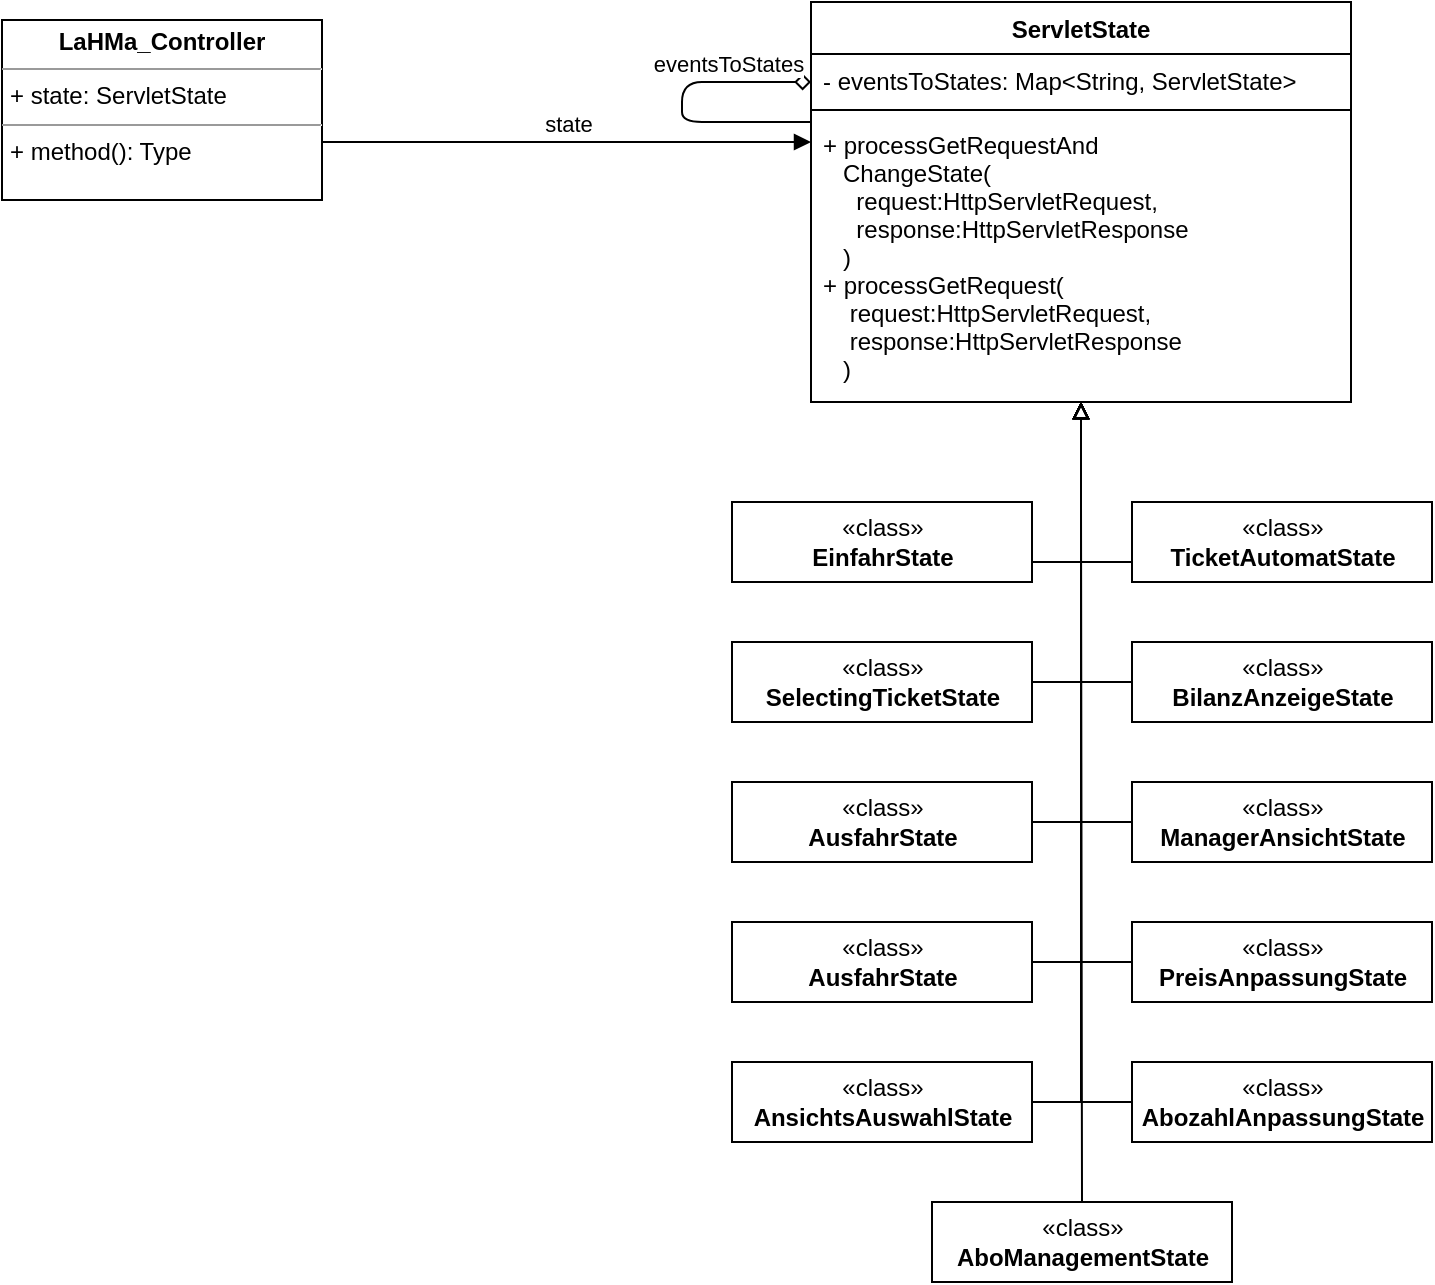 <mxfile version="10.8.0" type="device"><diagram name="Page-1" id="c4acf3e9-155e-7222-9cf6-157b1a14988f"><mxGraphModel dx="842" dy="548" grid="1" gridSize="10" guides="1" tooltips="1" connect="1" arrows="1" fold="1" page="1" pageScale="1" pageWidth="850" pageHeight="1100" background="#ffffff" math="0" shadow="0"><root><mxCell id="0"/><mxCell id="1" parent="0"/><mxCell id="D-Fg335USDJCgf324UIB-3" value="" style="edgeStyle=orthogonalEdgeStyle;rounded=0;orthogonalLoop=1;jettySize=auto;html=1;endArrow=none;endFill=0;startArrow=block;startFill=0;" edge="1" parent="1" source="D-Fg335USDJCgf324UIB-46" target="D-Fg335USDJCgf324UIB-2"><mxGeometry relative="1" as="geometry"><mxPoint x="559.667" y="200" as="sourcePoint"/><Array as="points"><mxPoint x="560" y="350"/></Array></mxGeometry></mxCell><mxCell id="D-Fg335USDJCgf324UIB-2" value="«class»&lt;br&gt;&lt;b&gt;BilanzAnzeigeState&lt;/b&gt;" style="html=1;" vertex="1" parent="1"><mxGeometry x="585" y="330" width="150" height="40" as="geometry"/></mxCell><mxCell id="D-Fg335USDJCgf324UIB-5" value="" style="edgeStyle=orthogonalEdgeStyle;rounded=0;orthogonalLoop=1;jettySize=auto;html=1;endArrow=none;endFill=0;startArrow=block;startFill=0;" edge="1" parent="1" target="D-Fg335USDJCgf324UIB-6" source="D-Fg335USDJCgf324UIB-46"><mxGeometry relative="1" as="geometry"><mxPoint x="559.667" y="200" as="sourcePoint"/><Array as="points"><mxPoint x="560" y="290"/></Array></mxGeometry></mxCell><mxCell id="D-Fg335USDJCgf324UIB-6" value="«class»&lt;br&gt;&lt;b&gt;TicketAutomatState&lt;/b&gt;" style="html=1;" vertex="1" parent="1"><mxGeometry x="585" y="260" width="150" height="40" as="geometry"/></mxCell><mxCell id="D-Fg335USDJCgf324UIB-7" value="" style="edgeStyle=orthogonalEdgeStyle;rounded=0;orthogonalLoop=1;jettySize=auto;html=1;endArrow=none;endFill=0;startArrow=block;startFill=0;" edge="1" parent="1" target="D-Fg335USDJCgf324UIB-8" source="D-Fg335USDJCgf324UIB-46"><mxGeometry relative="1" as="geometry"><mxPoint x="559.667" y="200" as="sourcePoint"/><Array as="points"><mxPoint x="560" y="350"/></Array></mxGeometry></mxCell><mxCell id="D-Fg335USDJCgf324UIB-8" value="«class»&lt;br&gt;&lt;b&gt;SelectingTicketState&lt;/b&gt;" style="html=1;" vertex="1" parent="1"><mxGeometry x="385" y="330" width="150" height="40" as="geometry"/></mxCell><mxCell id="D-Fg335USDJCgf324UIB-22" value="«class»&lt;br&gt;&lt;b&gt;PreisAnpassungState&lt;/b&gt;" style="html=1;" vertex="1" parent="1"><mxGeometry x="585" y="470" width="150" height="40" as="geometry"/></mxCell><mxCell id="D-Fg335USDJCgf324UIB-23" value="" style="edgeStyle=orthogonalEdgeStyle;rounded=0;orthogonalLoop=1;jettySize=auto;html=1;endArrow=none;endFill=0;startArrow=block;startFill=0;" edge="1" parent="1" source="D-Fg335USDJCgf324UIB-46" target="D-Fg335USDJCgf324UIB-22"><mxGeometry relative="1" as="geometry"><mxPoint x="559.667" y="200" as="sourcePoint"/><mxPoint x="175.471" y="280" as="targetPoint"/><Array as="points"><mxPoint x="560" y="490"/></Array></mxGeometry></mxCell><mxCell id="D-Fg335USDJCgf324UIB-24" value="«class»&lt;br&gt;&lt;b&gt;ManagerAnsichtState&lt;/b&gt;&lt;br&gt;" style="html=1;" vertex="1" parent="1"><mxGeometry x="585" y="400" width="150" height="40" as="geometry"/></mxCell><mxCell id="D-Fg335USDJCgf324UIB-25" value="«class»&lt;br&gt;&lt;b&gt;EinfahrState&lt;/b&gt;&lt;br&gt;" style="html=1;" vertex="1" parent="1"><mxGeometry x="385" y="260" width="150" height="40" as="geometry"/></mxCell><mxCell id="D-Fg335USDJCgf324UIB-26" value="«class»&lt;br&gt;&lt;b&gt;AusfahrState&lt;/b&gt;&lt;br&gt;" style="html=1;" vertex="1" parent="1"><mxGeometry x="385" y="400" width="150" height="40" as="geometry"/></mxCell><mxCell id="D-Fg335USDJCgf324UIB-27" value="" style="edgeStyle=orthogonalEdgeStyle;rounded=0;orthogonalLoop=1;jettySize=auto;html=1;endArrow=none;endFill=0;startArrow=block;startFill=0;" edge="1" parent="1" source="D-Fg335USDJCgf324UIB-46" target="D-Fg335USDJCgf324UIB-25"><mxGeometry relative="1" as="geometry"><mxPoint x="559.667" y="200" as="sourcePoint"/><mxPoint x="605" y="299.667" as="targetPoint"/><Array as="points"><mxPoint x="560" y="290"/></Array></mxGeometry></mxCell><mxCell id="D-Fg335USDJCgf324UIB-28" value="" style="edgeStyle=orthogonalEdgeStyle;rounded=0;orthogonalLoop=1;jettySize=auto;html=1;endArrow=none;endFill=0;startArrow=block;startFill=0;" edge="1" parent="1" source="D-Fg335USDJCgf324UIB-46" target="D-Fg335USDJCgf324UIB-24"><mxGeometry relative="1" as="geometry"><mxPoint x="559.667" y="200" as="sourcePoint"/><mxPoint x="610" y="509.667" as="targetPoint"/><Array as="points"><mxPoint x="560" y="420"/></Array></mxGeometry></mxCell><mxCell id="D-Fg335USDJCgf324UIB-29" value="" style="edgeStyle=orthogonalEdgeStyle;rounded=0;orthogonalLoop=1;jettySize=auto;html=1;endArrow=none;endFill=0;startArrow=block;startFill=0;" edge="1" parent="1" source="D-Fg335USDJCgf324UIB-46" target="D-Fg335USDJCgf324UIB-26"><mxGeometry relative="1" as="geometry"><mxPoint x="559.667" y="200" as="sourcePoint"/><mxPoint x="610" y="439.667" as="targetPoint"/><Array as="points"><mxPoint x="560" y="420"/></Array></mxGeometry></mxCell><mxCell id="D-Fg335USDJCgf324UIB-30" value="«class»&lt;br&gt;&lt;b&gt;AusfahrState&lt;/b&gt;&lt;br&gt;" style="html=1;" vertex="1" parent="1"><mxGeometry x="385" y="470" width="150" height="40" as="geometry"/></mxCell><mxCell id="D-Fg335USDJCgf324UIB-31" value="" style="edgeStyle=orthogonalEdgeStyle;rounded=0;orthogonalLoop=1;jettySize=auto;html=1;endArrow=none;endFill=0;startArrow=block;startFill=0;" edge="1" parent="1" source="D-Fg335USDJCgf324UIB-46" target="D-Fg335USDJCgf324UIB-30"><mxGeometry relative="1" as="geometry"><mxPoint x="559.667" y="200" as="sourcePoint"/><mxPoint x="605" y="509.667" as="targetPoint"/><Array as="points"><mxPoint x="560" y="490"/></Array></mxGeometry></mxCell><mxCell id="D-Fg335USDJCgf324UIB-32" value="«class»&lt;br&gt;&lt;b&gt;AnsichtsAuswahlState&lt;/b&gt;&lt;br&gt;" style="html=1;" vertex="1" parent="1"><mxGeometry x="385" y="540" width="150" height="40" as="geometry"/></mxCell><mxCell id="D-Fg335USDJCgf324UIB-33" value="" style="edgeStyle=orthogonalEdgeStyle;rounded=0;orthogonalLoop=1;jettySize=auto;html=1;endArrow=none;endFill=0;startArrow=block;startFill=0;" edge="1" parent="1" source="D-Fg335USDJCgf324UIB-46" target="D-Fg335USDJCgf324UIB-32"><mxGeometry relative="1" as="geometry"><mxPoint x="559.667" y="200" as="sourcePoint"/><mxPoint x="535" y="509.667" as="targetPoint"/><Array as="points"><mxPoint x="560" y="560"/></Array></mxGeometry></mxCell><mxCell id="D-Fg335USDJCgf324UIB-34" value="«class»&lt;br&gt;&lt;b&gt;AbozahlAnpassungState&lt;/b&gt;&lt;br&gt;" style="html=1;" vertex="1" parent="1"><mxGeometry x="585" y="540" width="150" height="40" as="geometry"/></mxCell><mxCell id="D-Fg335USDJCgf324UIB-36" value="" style="edgeStyle=orthogonalEdgeStyle;rounded=0;orthogonalLoop=1;jettySize=auto;html=1;endArrow=none;endFill=0;startArrow=block;startFill=0;" edge="1" parent="1" source="D-Fg335USDJCgf324UIB-46" target="D-Fg335USDJCgf324UIB-34"><mxGeometry relative="1" as="geometry"><mxPoint x="559.667" y="200" as="sourcePoint"/><mxPoint x="545" y="579.667" as="targetPoint"/><Array as="points"><mxPoint x="560" y="560"/></Array></mxGeometry></mxCell><mxCell id="D-Fg335USDJCgf324UIB-37" value="«class»&lt;br&gt;&lt;b&gt;AboManagementState&lt;/b&gt;&lt;br&gt;" style="html=1;" vertex="1" parent="1"><mxGeometry x="485" y="610" width="150" height="40" as="geometry"/></mxCell><mxCell id="D-Fg335USDJCgf324UIB-38" value="" style="edgeStyle=orthogonalEdgeStyle;rounded=0;orthogonalLoop=1;jettySize=auto;html=1;endArrow=none;endFill=0;startArrow=block;startFill=0;" edge="1" parent="1" source="D-Fg335USDJCgf324UIB-46" target="D-Fg335USDJCgf324UIB-37"><mxGeometry relative="1" as="geometry"><mxPoint x="559.667" y="200" as="sourcePoint"/><mxPoint x="595" y="569.667" as="targetPoint"/><Array as="points"><mxPoint x="560" y="260"/><mxPoint x="560" y="260"/></Array></mxGeometry></mxCell><mxCell id="D-Fg335USDJCgf324UIB-41" value="&lt;span&gt;eventsToStates&lt;/span&gt;" style="html=1;verticalAlign=bottom;endArrow=none;edgeStyle=orthogonalEdgeStyle;startArrow=diamond;startFill=0;endFill=0;" edge="1" parent="1" source="D-Fg335USDJCgf324UIB-43" target="D-Fg335USDJCgf324UIB-43"><mxGeometry x="-0.44" width="80" relative="1" as="geometry"><mxPoint x="220" y="230" as="sourcePoint"/><mxPoint x="300" y="230" as="targetPoint"/><Array as="points"><mxPoint x="360" y="50"/><mxPoint x="360" y="70"/></Array><mxPoint as="offset"/></mxGeometry></mxCell><mxCell id="D-Fg335USDJCgf324UIB-42" value="&lt;p style=&quot;margin: 0px ; margin-top: 4px ; text-align: center&quot;&gt;&lt;b&gt;LaHMa_Controller&lt;/b&gt;&lt;/p&gt;&lt;hr size=&quot;1&quot;&gt;&lt;p style=&quot;margin: 0px ; margin-left: 4px&quot;&gt;+ state: ServletState&lt;/p&gt;&lt;hr size=&quot;1&quot;&gt;&lt;p style=&quot;margin: 0px ; margin-left: 4px&quot;&gt;+ method(): Type&lt;/p&gt;" style="verticalAlign=top;align=left;overflow=fill;fontSize=12;fontFamily=Helvetica;html=1;" vertex="1" parent="1"><mxGeometry x="20" y="19" width="160" height="90" as="geometry"/></mxCell><mxCell id="D-Fg335USDJCgf324UIB-43" value="ServletState" style="swimlane;fontStyle=1;align=center;verticalAlign=top;childLayout=stackLayout;horizontal=1;startSize=26;horizontalStack=0;resizeParent=1;resizeParentMax=0;resizeLast=0;collapsible=1;marginBottom=0;" vertex="1" parent="1"><mxGeometry x="424.5" y="10" width="270" height="200" as="geometry"/></mxCell><mxCell id="D-Fg335USDJCgf324UIB-44" value="- eventsToStates: Map&lt;String, ServletState&gt;&#10;&#10;" style="text;strokeColor=none;fillColor=none;align=left;verticalAlign=top;spacingLeft=4;spacingRight=4;overflow=hidden;rotatable=0;points=[[0,0.5],[1,0.5]];portConstraint=eastwest;" vertex="1" parent="D-Fg335USDJCgf324UIB-43"><mxGeometry y="26" width="270" height="24" as="geometry"/></mxCell><mxCell id="D-Fg335USDJCgf324UIB-45" value="" style="line;strokeWidth=1;fillColor=none;align=left;verticalAlign=middle;spacingTop=-1;spacingLeft=3;spacingRight=3;rotatable=0;labelPosition=right;points=[];portConstraint=eastwest;" vertex="1" parent="D-Fg335USDJCgf324UIB-43"><mxGeometry y="50" width="270" height="8" as="geometry"/></mxCell><mxCell id="D-Fg335USDJCgf324UIB-46" value="+ processGetRequestAnd&#10;   ChangeState(&#10;     request:HttpServletRequest, &#10;     response:HttpServletResponse&#10;   )&#10;+ processGetRequest(&#10;    request:HttpServletRequest, &#10;    response:HttpServletResponse&#10;   )" style="text;strokeColor=none;fillColor=none;align=left;verticalAlign=top;spacingLeft=4;spacingRight=4;overflow=hidden;rotatable=0;points=[[0,0.5],[1,0.5]];portConstraint=eastwest;" vertex="1" parent="D-Fg335USDJCgf324UIB-43"><mxGeometry y="58" width="270" height="142" as="geometry"/></mxCell><mxCell id="D-Fg335USDJCgf324UIB-48" value="state" style="html=1;verticalAlign=bottom;endArrow=block;edgeStyle=orthogonalEdgeStyle;" edge="1" parent="1" source="D-Fg335USDJCgf324UIB-42" target="D-Fg335USDJCgf324UIB-43"><mxGeometry width="80" relative="1" as="geometry"><mxPoint x="180" y="230" as="sourcePoint"/><mxPoint x="260" y="230" as="targetPoint"/><Array as="points"><mxPoint x="270" y="80"/><mxPoint x="270" y="80"/></Array></mxGeometry></mxCell></root></mxGraphModel></diagram></mxfile>